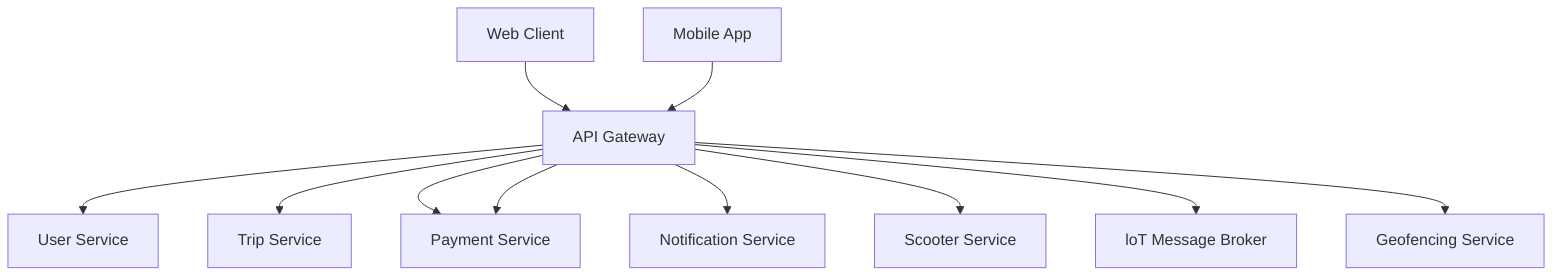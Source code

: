 graph TD
    WEB[Web Client] --> API[API Gateway]
    MOB[Mobile App] --> API
    API --> USER[User Service]
    API --> Trip[Trip Service]
    API --> PAYMENT[Payment Service]
    API --> NOTIFY[Notification Service]
    API --> SCOOT[Scooter Service] 
    API --> loT[loT Message Broker]
    API --> GEO[Geofencing Service]
    API --> PAYMENT[Payment Service]